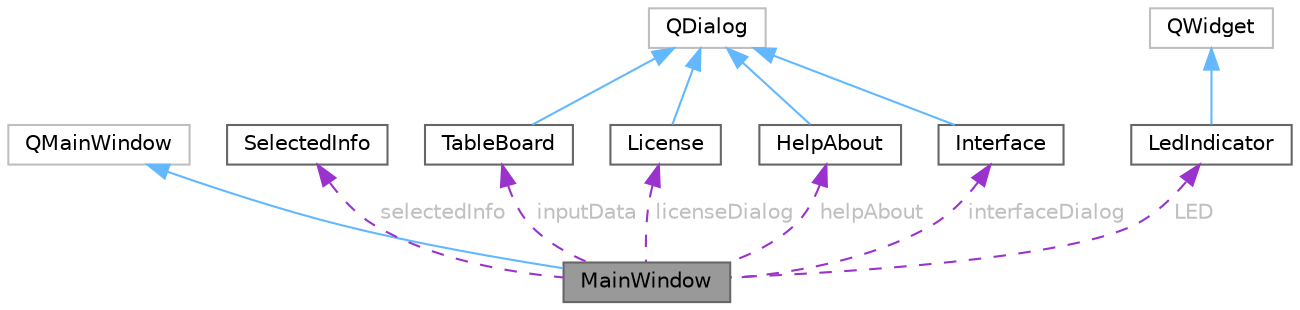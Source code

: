 digraph "MainWindow"
{
 // LATEX_PDF_SIZE
  bgcolor="transparent";
  edge [fontname=Helvetica,fontsize=10,labelfontname=Helvetica,labelfontsize=10];
  node [fontname=Helvetica,fontsize=10,shape=box,height=0.2,width=0.4];
  Node1 [id="Node000001",label="MainWindow",height=0.2,width=0.4,color="gray40", fillcolor="grey60", style="filled", fontcolor="black",tooltip=" "];
  Node2 -> Node1 [id="edge1_Node000001_Node000002",dir="back",color="steelblue1",style="solid",tooltip=" "];
  Node2 [id="Node000002",label="QMainWindow",height=0.2,width=0.4,color="grey75", fillcolor="white", style="filled",tooltip=" "];
  Node3 -> Node1 [id="edge2_Node000001_Node000003",dir="back",color="darkorchid3",style="dashed",tooltip=" ",label=" selectedInfo",fontcolor="grey" ];
  Node3 [id="Node000003",label="SelectedInfo",height=0.2,width=0.4,color="gray40", fillcolor="white", style="filled",URL="$struct_selected_info.html",tooltip="The SelectedInfo struct holds selected information related to a device or configuration."];
  Node4 -> Node1 [id="edge3_Node000001_Node000004",dir="back",color="darkorchid3",style="dashed",tooltip=" ",label=" inputData",fontcolor="grey" ];
  Node4 [id="Node000004",label="TableBoard",height=0.2,width=0.4,color="gray40", fillcolor="white", style="filled",URL="$class_table_board.html",tooltip="Dialog window for managing and displaying water meter test data in a table format."];
  Node5 -> Node4 [id="edge4_Node000004_Node000005",dir="back",color="steelblue1",style="solid",tooltip=" "];
  Node5 [id="Node000005",label="QDialog",height=0.2,width=0.4,color="grey75", fillcolor="white", style="filled",tooltip=" "];
  Node6 -> Node1 [id="edge5_Node000001_Node000006",dir="back",color="darkorchid3",style="dashed",tooltip=" ",label=" licenseDialog",fontcolor="grey" ];
  Node6 [id="Node000006",label="License",height=0.2,width=0.4,color="gray40", fillcolor="white", style="filled",URL="$class_license.html",tooltip="The License class represents a dialog for displaying license information."];
  Node5 -> Node6 [id="edge6_Node000006_Node000005",dir="back",color="steelblue1",style="solid",tooltip=" "];
  Node7 -> Node1 [id="edge7_Node000001_Node000007",dir="back",color="darkorchid3",style="dashed",tooltip=" ",label=" helpAbout",fontcolor="grey" ];
  Node7 [id="Node000007",label="HelpAbout",height=0.2,width=0.4,color="gray40", fillcolor="white", style="filled",URL="$class_help_about.html",tooltip="HelpAbout class represents a dialog for displaying Help/About information."];
  Node5 -> Node7 [id="edge8_Node000007_Node000005",dir="back",color="steelblue1",style="solid",tooltip=" "];
  Node8 -> Node1 [id="edge9_Node000001_Node000008",dir="back",color="darkorchid3",style="dashed",tooltip=" ",label=" interfaceDialog",fontcolor="grey" ];
  Node8 [id="Node000008",label="Interface",height=0.2,width=0.4,color="gray40", fillcolor="white", style="filled",URL="$class_interface.html",tooltip="The Interface class represents a dialog window for configuring and managing settings."];
  Node5 -> Node8 [id="edge10_Node000008_Node000005",dir="back",color="steelblue1",style="solid",tooltip=" "];
  Node9 -> Node1 [id="edge11_Node000001_Node000009",dir="back",color="darkorchid3",style="dashed",tooltip=" ",label=" LED",fontcolor="grey" ];
  Node9 [id="Node000009",label="LedIndicator",height=0.2,width=0.4,color="gray40", fillcolor="white", style="filled",URL="$class_led_indicator.html",tooltip="The LedIndicator class represents a custom LED indicator widget."];
  Node10 -> Node9 [id="edge12_Node000009_Node000010",dir="back",color="steelblue1",style="solid",tooltip=" "];
  Node10 [id="Node000010",label="QWidget",height=0.2,width=0.4,color="grey75", fillcolor="white", style="filled",tooltip=" "];
}
